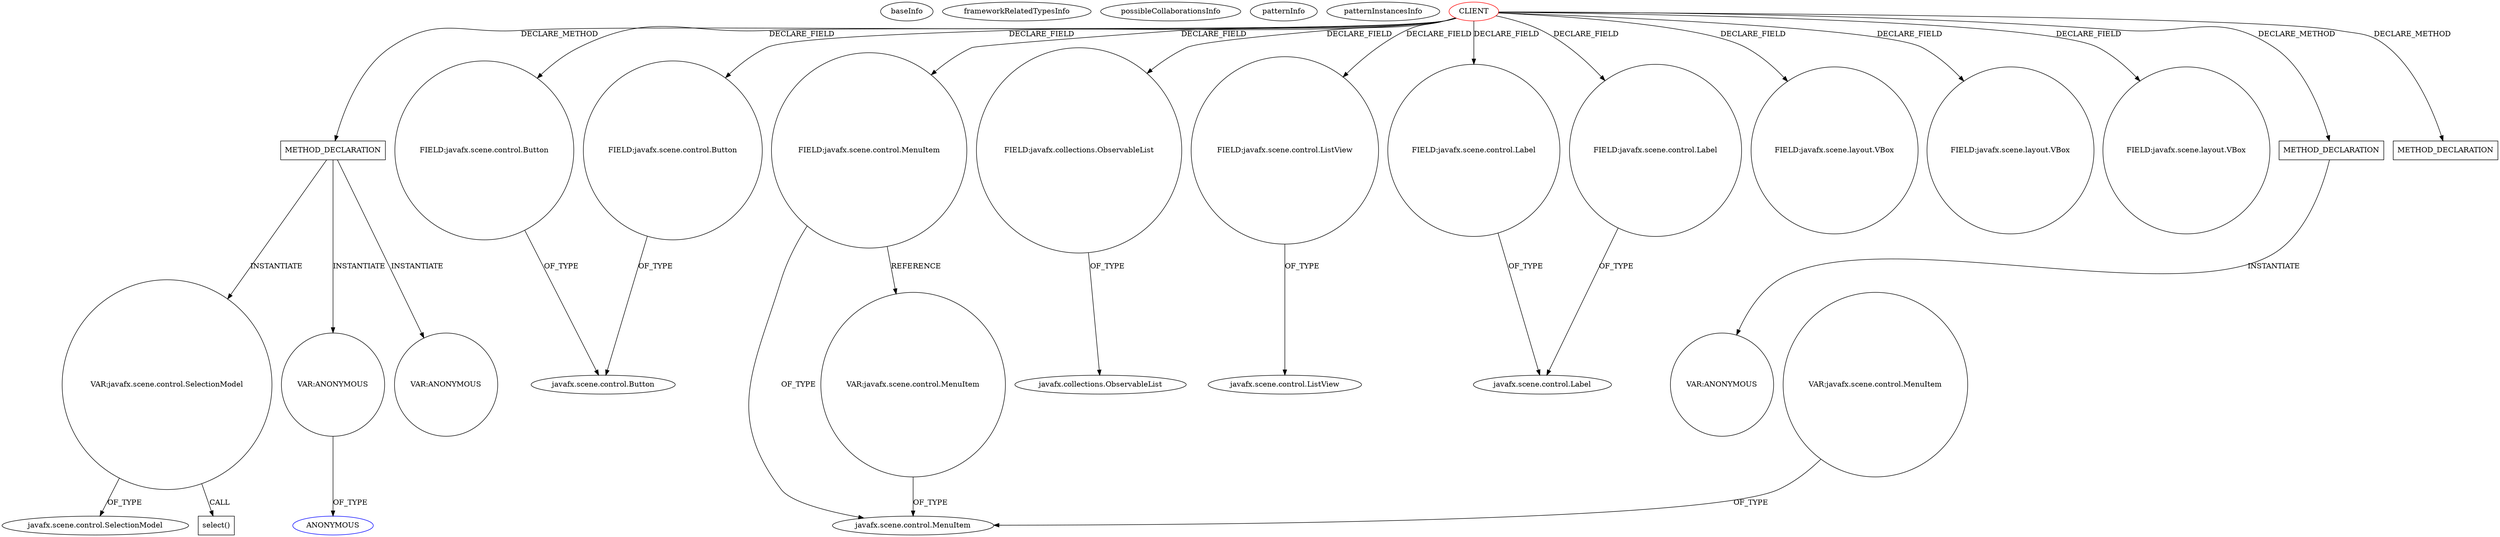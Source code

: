 digraph {
baseInfo[graphId=635,category="pattern",isAnonymous=false,possibleRelation=false]
frameworkRelatedTypesInfo[]
possibleCollaborationsInfo[]
patternInfo[frequency=2.0,patternRootClient=0]
patternInstancesInfo[0="zvakanaka-bitbit~/zvakanaka-bitbit/bitbit-master/src/bitbit/BitBit.java~BitBit~4923",1="hock323-eventManager~/hock323-eventManager/EventManager-master/src/eventManager/controller/pokerTournament/TournamentController.java~TournamentController~3009"]
232[label="javafx.scene.control.SelectionModel",vertexType="FRAMEWORK_CLASS_TYPE",isFrameworkType=false]
256[label="VAR:javafx.scene.control.SelectionModel",vertexType="VARIABLE_EXPRESION",isFrameworkType=false,shape=circle]
257[label="select()",vertexType="INSIDE_CALL",isFrameworkType=false,shape=box]
216[label="METHOD_DECLARATION",vertexType="CLIENT_METHOD_DECLARATION",isFrameworkType=false,shape=box]
0[label="CLIENT",vertexType="ROOT_CLIENT_CLASS_DECLARATION",isFrameworkType=false,color=red]
44[label="FIELD:javafx.scene.control.Button",vertexType="FIELD_DECLARATION",isFrameworkType=false,shape=circle]
18[label="FIELD:javafx.scene.control.Button",vertexType="FIELD_DECLARATION",isFrameworkType=false,shape=circle]
38[label="FIELD:javafx.scene.control.MenuItem",vertexType="FIELD_DECLARATION",isFrameworkType=false,shape=circle]
10[label="FIELD:javafx.collections.ObservableList",vertexType="FIELD_DECLARATION",isFrameworkType=false,shape=circle]
11[label="javafx.collections.ObservableList",vertexType="FRAMEWORK_INTERFACE_TYPE",isFrameworkType=false]
3[label="javafx.scene.control.MenuItem",vertexType="FRAMEWORK_CLASS_TYPE",isFrameworkType=false]
4[label="FIELD:javafx.scene.control.ListView",vertexType="FIELD_DECLARATION",isFrameworkType=false,shape=circle]
428[label="VAR:javafx.scene.control.MenuItem",vertexType="VARIABLE_EXPRESION",isFrameworkType=false,shape=circle]
308[label="VAR:javafx.scene.control.MenuItem",vertexType="VARIABLE_EXPRESION",isFrameworkType=false,shape=circle]
22[label="FIELD:javafx.scene.control.Label",vertexType="FIELD_DECLARATION",isFrameworkType=false,shape=circle]
23[label="javafx.scene.control.Label",vertexType="FRAMEWORK_CLASS_TYPE",isFrameworkType=false]
60[label="FIELD:javafx.scene.control.Label",vertexType="FIELD_DECLARATION",isFrameworkType=false,shape=circle]
19[label="javafx.scene.control.Button",vertexType="FRAMEWORK_CLASS_TYPE",isFrameworkType=false]
227[label="VAR:ANONYMOUS",vertexType="VARIABLE_EXPRESION",isFrameworkType=false,shape=circle]
228[label="ANONYMOUS",vertexType="REFERENCE_ANONYMOUS_DECLARATION",isFrameworkType=false,color=blue]
56[label="FIELD:javafx.scene.layout.VBox",vertexType="FIELD_DECLARATION",isFrameworkType=false,shape=circle]
34[label="FIELD:javafx.scene.layout.VBox",vertexType="FIELD_DECLARATION",isFrameworkType=false,shape=circle]
24[label="FIELD:javafx.scene.layout.VBox",vertexType="FIELD_DECLARATION",isFrameworkType=false,shape=circle]
5[label="javafx.scene.control.ListView",vertexType="FRAMEWORK_CLASS_TYPE",isFrameworkType=false]
261[label="METHOD_DECLARATION",vertexType="CLIENT_METHOD_DECLARATION",isFrameworkType=false,shape=box]
238[label="VAR:ANONYMOUS",vertexType="VARIABLE_EXPRESION",isFrameworkType=false,shape=circle]
282[label="VAR:ANONYMOUS",vertexType="VARIABLE_EXPRESION",isFrameworkType=false,shape=circle]
186[label="METHOD_DECLARATION",vertexType="CLIENT_METHOD_DECLARATION",isFrameworkType=false,shape=box]
0->186[label="DECLARE_METHOD"]
227->228[label="OF_TYPE"]
0->10[label="DECLARE_FIELD"]
0->60[label="DECLARE_FIELD"]
18->19[label="OF_TYPE"]
0->18[label="DECLARE_FIELD"]
0->261[label="DECLARE_METHOD"]
261->282[label="INSTANTIATE"]
216->238[label="INSTANTIATE"]
38->3[label="OF_TYPE"]
256->257[label="CALL"]
308->3[label="OF_TYPE"]
428->3[label="OF_TYPE"]
44->19[label="OF_TYPE"]
0->4[label="DECLARE_FIELD"]
0->22[label="DECLARE_FIELD"]
10->11[label="OF_TYPE"]
4->5[label="OF_TYPE"]
256->232[label="OF_TYPE"]
60->23[label="OF_TYPE"]
0->56[label="DECLARE_FIELD"]
0->44[label="DECLARE_FIELD"]
0->34[label="DECLARE_FIELD"]
38->308[label="REFERENCE"]
0->24[label="DECLARE_FIELD"]
0->38[label="DECLARE_FIELD"]
216->256[label="INSTANTIATE"]
216->227[label="INSTANTIATE"]
22->23[label="OF_TYPE"]
0->216[label="DECLARE_METHOD"]
}
